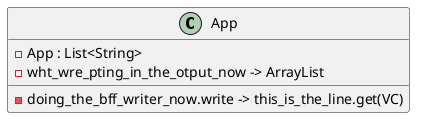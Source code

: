 @startuml
'https://plantuml.com/sequence-diagram

class App{
- App : List<String>
- wht_wre_pting_in_the_otput_now -> ArrayList
-doing_the_bff_writer_now.write -> this_is_the_line.get(VC)
}
@enduml
